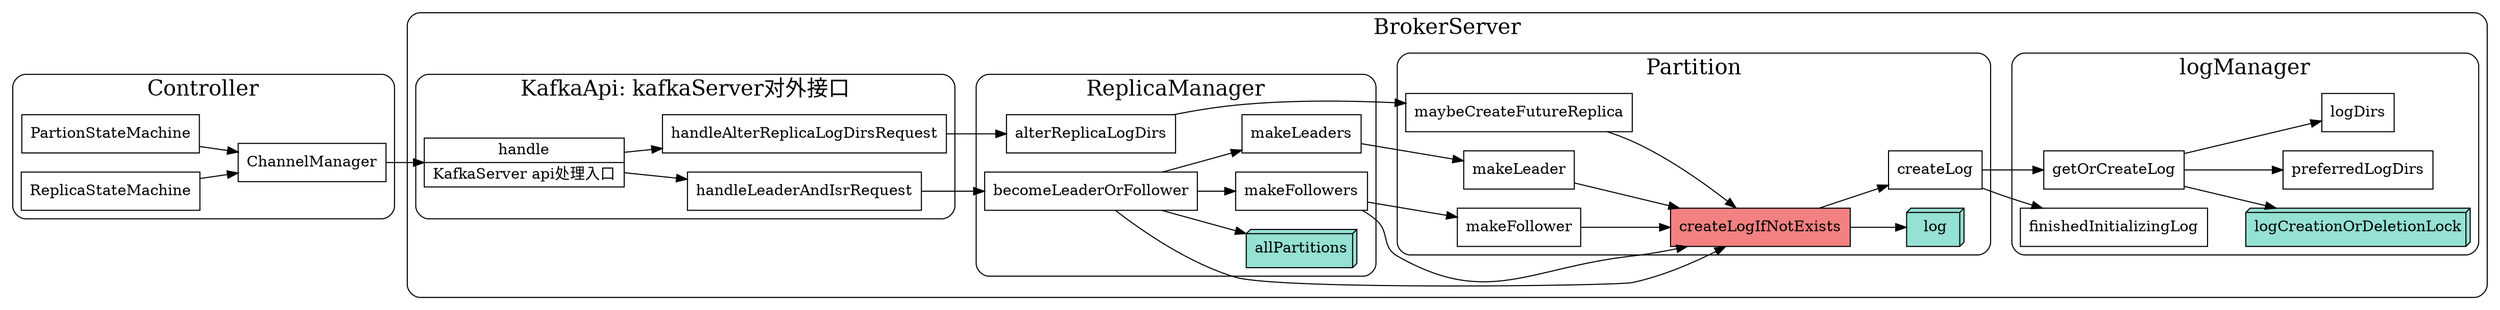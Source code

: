 digraph partionLogCreate {
  node[shape=box];
  newrank=true;
  rankdir=LR;

  subgraph cluster_BrokerServer {
    graph[label="BrokerServer";fontsize=20;style=rounded];
    subgraph cluster_logManager {
      graph[label="logManager";fontsize=20;];
      logCreationOrDeletionLock[
        fillcolor="#95e1d3"
        style=filled;
        shape=box3d;
        label="logCreationOrDeletionLock"
      ];
  
      getOrCreateLog -> {
        logCreationOrDeletionLock;
        preferredLogDirs;
        logDirs;
      };
      finishedInitializingLog;
    }
  
    subgraph cluster_Partition {
      graph[label="Partition";fontsize=20;];
      log[
        fillcolor="#95e1d3"
        style=filled;
        shape=box3d;
        label="log"
      ];
      {
        maybeCreateFutureReplica;
        makeLeader;
        makeFollower;
      } -> createLogIfNotExists;
  
      createLogIfNotExists[
        fillcolor="#f38181";
        style=filled;
        shape=box;
        label="createLogIfNotExists"
      ];
  
      //创建日志
      createLogIfNotExists -> {
        createLog;
        log;
      };
      createLog -> {
        getOrCreateLog;
        finishedInitializingLog;
      }
    }
  
    subgraph cluster_ReplicaManager {
      graph[label="ReplicaManager";fontsize=20;];
      allPartitions[
        fillcolor="#95e1d3"
        style=filled;
        shape=box3d;
        label="allPartitions"
      ];
  
      becomeLeaderOrFollower -> {
        makeFollowers;
        createLogIfNotExists;
        allPartitions;
      }
      makeFollowers -> {
        createLogIfNotExists;
        makeFollower;
      }
      becomeLeaderOrFollower -> makeLeaders -> makeLeader;
      alterReplicaLogDirs -> maybeCreateFutureReplica;
  
    }
  
    subgraph cluster_KafkaApi {
      graph[label="KafkaApi: kafkaServer对外接口";fontsize=20;];
      handle[shape="record";
        label="{{
          handle|
            KafkaServer api处理入口\l
        }}";
      ];
      handle -> {
        handleLeaderAndIsrRequest;
        handleAlterReplicaLogDirsRequest;
      }
      handleLeaderAndIsrRequest -> becomeLeaderOrFollower;
      handleAlterReplicaLogDirsRequest -> alterReplicaLogDirs;
    }
  };

  subgraph cluster_Controller {
    graph[label="Controller";fontsize=20;style=rounded];
    {
      PartionStateMachine 
      ReplicaStateMachine
    } -> ChannelManager->handle;
  };
}
